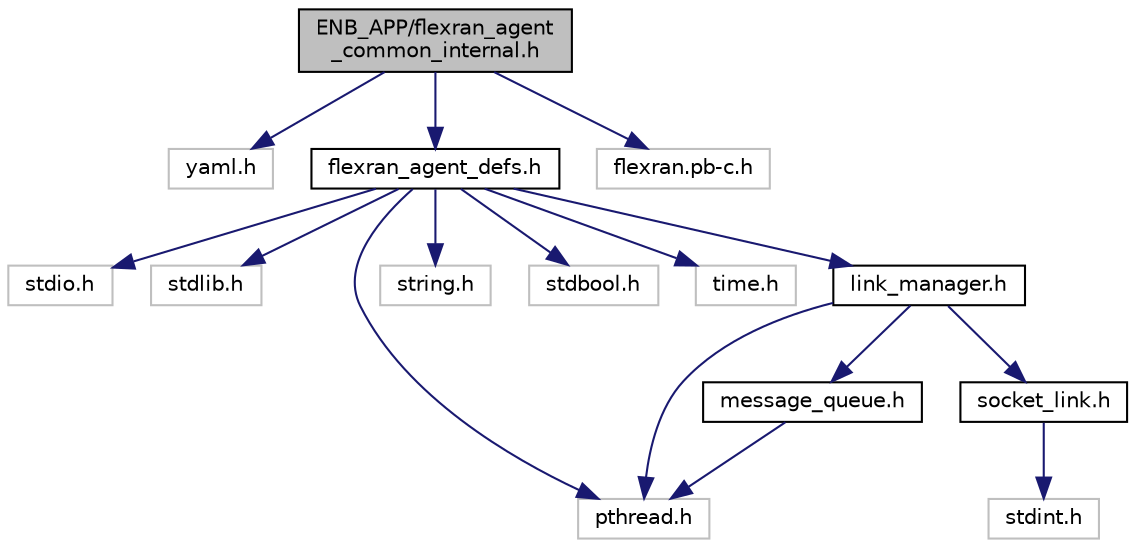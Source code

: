 digraph "ENB_APP/flexran_agent_common_internal.h"
{
 // LATEX_PDF_SIZE
  edge [fontname="Helvetica",fontsize="10",labelfontname="Helvetica",labelfontsize="10"];
  node [fontname="Helvetica",fontsize="10",shape=record];
  Node1 [label="ENB_APP/flexran_agent\l_common_internal.h",height=0.2,width=0.4,color="black", fillcolor="grey75", style="filled", fontcolor="black",tooltip="internal agent functions for common message primitves and utilities"];
  Node1 -> Node2 [color="midnightblue",fontsize="10",style="solid",fontname="Helvetica"];
  Node2 [label="yaml.h",height=0.2,width=0.4,color="grey75", fillcolor="white", style="filled",tooltip=" "];
  Node1 -> Node3 [color="midnightblue",fontsize="10",style="solid",fontname="Helvetica"];
  Node3 [label="flexran_agent_defs.h",height=0.2,width=0.4,color="black", fillcolor="white", style="filled",URL="$flexran__agent__defs_8h.html",tooltip="FlexRAN agent common definitions."];
  Node3 -> Node4 [color="midnightblue",fontsize="10",style="solid",fontname="Helvetica"];
  Node4 [label="stdio.h",height=0.2,width=0.4,color="grey75", fillcolor="white", style="filled",tooltip=" "];
  Node3 -> Node5 [color="midnightblue",fontsize="10",style="solid",fontname="Helvetica"];
  Node5 [label="stdlib.h",height=0.2,width=0.4,color="grey75", fillcolor="white", style="filled",tooltip=" "];
  Node3 -> Node6 [color="midnightblue",fontsize="10",style="solid",fontname="Helvetica"];
  Node6 [label="pthread.h",height=0.2,width=0.4,color="grey75", fillcolor="white", style="filled",tooltip=" "];
  Node3 -> Node7 [color="midnightblue",fontsize="10",style="solid",fontname="Helvetica"];
  Node7 [label="string.h",height=0.2,width=0.4,color="grey75", fillcolor="white", style="filled",tooltip=" "];
  Node3 -> Node8 [color="midnightblue",fontsize="10",style="solid",fontname="Helvetica"];
  Node8 [label="stdbool.h",height=0.2,width=0.4,color="grey75", fillcolor="white", style="filled",tooltip=" "];
  Node3 -> Node9 [color="midnightblue",fontsize="10",style="solid",fontname="Helvetica"];
  Node9 [label="time.h",height=0.2,width=0.4,color="grey75", fillcolor="white", style="filled",tooltip=" "];
  Node3 -> Node10 [color="midnightblue",fontsize="10",style="solid",fontname="Helvetica"];
  Node10 [label="link_manager.h",height=0.2,width=0.4,color="black", fillcolor="white", style="filled",URL="$link__manager_8h.html",tooltip="this is the implementation of a link manager"];
  Node10 -> Node11 [color="midnightblue",fontsize="10",style="solid",fontname="Helvetica"];
  Node11 [label="message_queue.h",height=0.2,width=0.4,color="black", fillcolor="white", style="filled",URL="$message__queue_8h.html",tooltip="this is the implementation of a message queue"];
  Node11 -> Node6 [color="midnightblue",fontsize="10",style="solid",fontname="Helvetica"];
  Node10 -> Node12 [color="midnightblue",fontsize="10",style="solid",fontname="Helvetica"];
  Node12 [label="socket_link.h",height=0.2,width=0.4,color="black", fillcolor="white", style="filled",URL="$socket__link_8h.html",tooltip="this is the implementation of a TCP socket ASYNC IF"];
  Node12 -> Node13 [color="midnightblue",fontsize="10",style="solid",fontname="Helvetica"];
  Node13 [label="stdint.h",height=0.2,width=0.4,color="grey75", fillcolor="white", style="filled",tooltip=" "];
  Node10 -> Node6 [color="midnightblue",fontsize="10",style="solid",fontname="Helvetica"];
  Node1 -> Node14 [color="midnightblue",fontsize="10",style="solid",fontname="Helvetica"];
  Node14 [label="flexran.pb-c.h",height=0.2,width=0.4,color="grey75", fillcolor="white", style="filled",tooltip=" "];
}
